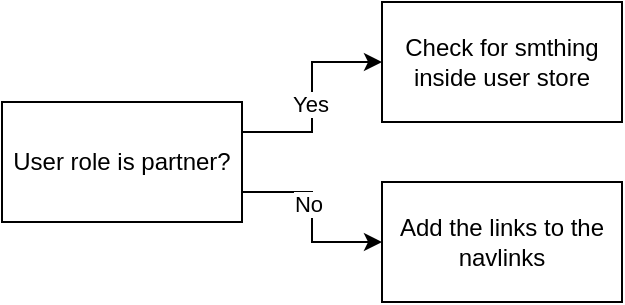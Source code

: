 <mxfile version="22.1.3" type="device">
  <diagram id="C5RBs43oDa-KdzZeNtuy" name="Page-1">
    <mxGraphModel dx="548" dy="318" grid="1" gridSize="10" guides="1" tooltips="1" connect="1" arrows="1" fold="1" page="1" pageScale="1" pageWidth="827" pageHeight="1169" math="0" shadow="0">
      <root>
        <mxCell id="WIyWlLk6GJQsqaUBKTNV-0" />
        <mxCell id="WIyWlLk6GJQsqaUBKTNV-1" parent="WIyWlLk6GJQsqaUBKTNV-0" />
        <mxCell id="DQhPDWB2g4_CIQwglGVr-4" style="edgeStyle=orthogonalEdgeStyle;rounded=0;orthogonalLoop=1;jettySize=auto;html=1;exitX=1;exitY=0.25;exitDx=0;exitDy=0;" edge="1" parent="WIyWlLk6GJQsqaUBKTNV-1" source="DQhPDWB2g4_CIQwglGVr-0" target="DQhPDWB2g4_CIQwglGVr-3">
          <mxGeometry relative="1" as="geometry" />
        </mxCell>
        <mxCell id="DQhPDWB2g4_CIQwglGVr-5" value="Yes" style="edgeLabel;html=1;align=center;verticalAlign=middle;resizable=0;points=[];" vertex="1" connectable="0" parent="DQhPDWB2g4_CIQwglGVr-4">
          <mxGeometry x="-0.053" y="1" relative="1" as="geometry">
            <mxPoint as="offset" />
          </mxGeometry>
        </mxCell>
        <mxCell id="DQhPDWB2g4_CIQwglGVr-7" style="edgeStyle=orthogonalEdgeStyle;rounded=0;orthogonalLoop=1;jettySize=auto;html=1;exitX=1;exitY=0.75;exitDx=0;exitDy=0;" edge="1" parent="WIyWlLk6GJQsqaUBKTNV-1" source="DQhPDWB2g4_CIQwglGVr-0" target="DQhPDWB2g4_CIQwglGVr-6">
          <mxGeometry relative="1" as="geometry" />
        </mxCell>
        <mxCell id="DQhPDWB2g4_CIQwglGVr-8" value="No" style="edgeLabel;html=1;align=center;verticalAlign=middle;resizable=0;points=[];" vertex="1" connectable="0" parent="DQhPDWB2g4_CIQwglGVr-7">
          <mxGeometry x="-0.152" y="-2" relative="1" as="geometry">
            <mxPoint as="offset" />
          </mxGeometry>
        </mxCell>
        <mxCell id="DQhPDWB2g4_CIQwglGVr-0" value="User role is partner?" style="rounded=0;whiteSpace=wrap;html=1;" vertex="1" parent="WIyWlLk6GJQsqaUBKTNV-1">
          <mxGeometry x="40" y="70" width="120" height="60" as="geometry" />
        </mxCell>
        <mxCell id="DQhPDWB2g4_CIQwglGVr-3" value="Check for smthing inside user store" style="rounded=0;whiteSpace=wrap;html=1;" vertex="1" parent="WIyWlLk6GJQsqaUBKTNV-1">
          <mxGeometry x="230" y="20" width="120" height="60" as="geometry" />
        </mxCell>
        <mxCell id="DQhPDWB2g4_CIQwglGVr-6" value="Add the links to the navlinks" style="rounded=0;whiteSpace=wrap;html=1;" vertex="1" parent="WIyWlLk6GJQsqaUBKTNV-1">
          <mxGeometry x="230" y="110" width="120" height="60" as="geometry" />
        </mxCell>
      </root>
    </mxGraphModel>
  </diagram>
</mxfile>

